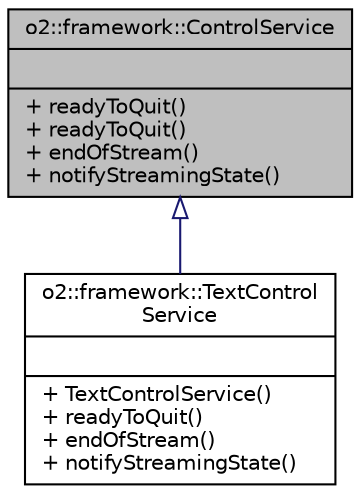 digraph "o2::framework::ControlService"
{
 // INTERACTIVE_SVG=YES
  bgcolor="transparent";
  edge [fontname="Helvetica",fontsize="10",labelfontname="Helvetica",labelfontsize="10"];
  node [fontname="Helvetica",fontsize="10",shape=record];
  Node0 [label="{o2::framework::ControlService\n||+ readyToQuit()\l+ readyToQuit()\l+ endOfStream()\l+ notifyStreamingState()\l}",height=0.2,width=0.4,color="black", fillcolor="grey75", style="filled", fontcolor="black"];
  Node0 -> Node1 [dir="back",color="midnightblue",fontsize="10",style="solid",arrowtail="onormal",fontname="Helvetica"];
  Node1 [label="{o2::framework::TextControl\lService\n||+ TextControlService()\l+ readyToQuit()\l+ endOfStream()\l+ notifyStreamingState()\l}",height=0.2,width=0.4,color="black",URL="$db/d17/classo2_1_1framework_1_1TextControlService.html"];
}
